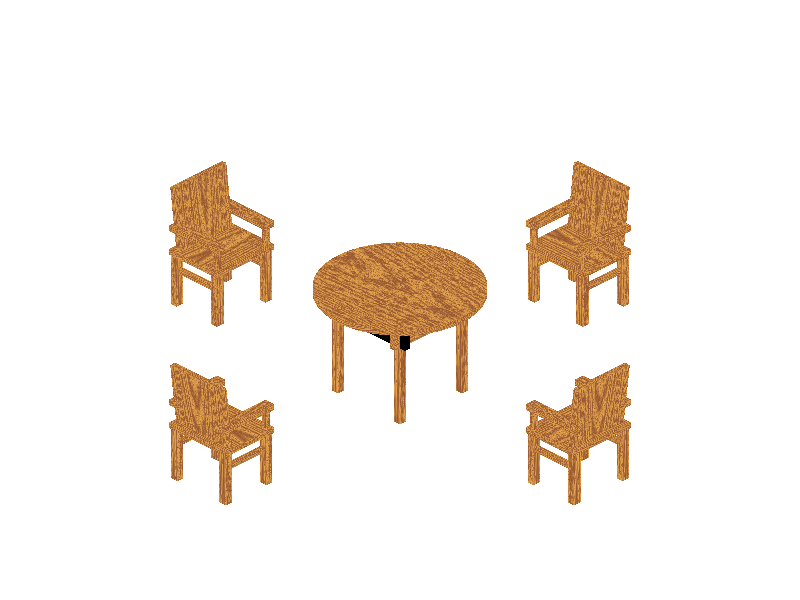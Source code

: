 //
// PovRay scene file for a simple wooden chair and table
//
// Author:   Hj. Malthaner
// Email:    hansjoerg.malthaner@gmx.de
// Creation:  08-Jun-03
// Update:    08-Dec-09
//
// Web:      http://opengameart.org/users/varkalandar
//
// This file is available under the GNU general
// public license v2 or newer.
//
// http://www.gnu.org/licenses/gpl-2.0.html
//
  
#declare Cam1 = camera {
	orthographic
	location < 2.5, 2.5*0.82, 2.5 >*1.4
	look_at < 0, 0, 0 >
}

camera { 
	Cam1 
}

light_source { 
	< 2.5*20, 100, 2.5*10 >
	color rgb < 1, 1, 1 > 
}

// sky sphere

sphere {
	<0,0,0>, 10000

	hollow

	pigment {
		color rgb 1
	}
}	


#declare FLOOR = 
plane 
{
  <0, 1, 0>, 0

  texture 
  {
		pigment 
    {
      color rgb 0.3
			quick_color rgb 1
		}

		normal 
    {
			bumps 0.1
			scale 0.5                
		}

		finish 
    {
			ambient 0.2
		}
	}
}


#declare TEX_WOOD = texture {

	pigment {
        	wood

	        color_map { 
        		[0.1 color rgb <0.60, 0.35, 0.20>]
        		[0.9 color rgb <0.90, 0.65, 0.30>]
                        [1.0 color rgb <0.60, 0.35, 0.20>]
                }
        	turbulence <0.06, 0.1, 1000>
        	scale <0.03, 0.03, 0.1>
        	rotate <1, 1, 0>
	}

	normal {
		bumps 0.4
		scale 0.4
	}
}


#declare CHAIRFOOT = box {

	<-0.15, 0, -0.15> 
	<0.15, 1.0, 0.15>

	texture {
		TEX_WOOD

		rotate <90, 0, 0>
	}
}

#declare FEET_THICK = 0.8;


#declare CHAIR = union {


	// Seat
	box {
		<-1, 1.7, -1>
		<1, 1.9, 1>

		texture {
			TEX_WOOD
		}
	}


	box {
		<-0.8, 1.1, 0.8>
		<0.8, 1.3, 0.9>

		texture {
			TEX_WOOD
			rotate <0, 90, 0>
		}
	}


	box {
		<-0.8, 1.1, -0.9>
		<0.8, 1.3, -0.8>

		texture {
			TEX_WOOD
			rotate <0, 90, 0>
		}
	}

	object {
		CHAIRFOOT
		scale <FEET_THICK, 1.7, FEET_THICK>
		translate <1-0.15, 0, 1-0.15>
	}

	object {
		CHAIRFOOT
		scale <FEET_THICK, 1.7, FEET_THICK>
		translate <1-0.15, 0, -1+0.15>
	}


	object {
		CHAIRFOOT
		scale <FEET_THICK, 1.7, FEET_THICK>
		translate <-1+0.15, 0, 1-0.15>
	}

	object {
		CHAIRFOOT
		scale <FEET_THICK, 1.7, FEET_THICK>
		translate <-1+0.15, 0, -1+0.15>
	}


	// Back

	box {
		<-1.0, 1.7, 0.9> 
		<-0.8, 4, -0.9>


		texture {
			TEX_WOOD
			rotate <90, 0, 0>
		}
		
                rotate <0, 0, 7>
                translate <0.4, 0.1, 0>
	}


	// Arm rests

	box {
		<-1, 2.5, 0.7>
		<1, 2.7, 1>

		texture {
			TEX_WOOD
			rotate <0, 90, 0>
		}
	}


	box {
		<-1, 2.5, -1>
		<1, 2.7, -0.7>

		texture {
			TEX_WOOD
			rotate <0, 90, 0>
		}
	}

        
        // Supports
        
	object {
		CHAIRFOOT
		scale <0.5, 0.6, 0.5>
		translate <1-0.15, 1.9, 1-0.15>
	}

	object {
		CHAIRFOOT
		scale <0.5, 0.6, 0.5>
		translate <1-0.15, 1.9, -1+0.15>
	}
  
  scale <1, 1, 1.2>
}

#declare TABLE_LEG = box {

	<-0.15, 0, -0.15> 
	<0.15, 1.0, 0.15>

	texture {
		TEX_WOOD

		rotate <90, 0, 0>
	}
}

#declare LEG_THICKNESS = 0.4;
#declare LEG_OFFSET = 0.8;

#declare TABLE = union {


	// Table top
	cone {
		<0, 1.7, 0>, 1.3
		<0, 1.8, 0>, 1.3

		texture {
			TEX_WOOD
		}
	}


	box {
		<-LEG_OFFSET, 1.3, LEG_OFFSET-0.1>
		<LEG_OFFSET, 1.7, LEG_OFFSET-0.2>

		texture {
			TEX_WOOD
			rotate <0, 90, 0>
		}
	}


	box {
		<-LEG_OFFSET, 1.3, -LEG_OFFSET+0.1>
		<LEG_OFFSET, 1.7, -LEG_OFFSET+0.2>

		texture {
			TEX_WOOD
			rotate <0, 90, 0>
		}
	}


	box {
		<LEG_OFFSET-0.2, 1.3, -LEG_OFFSET>
		<LEG_OFFSET-0.1, 1.7, LEG_OFFSET>

	}

        
   // Legs
        
	object {
		TABLE_LEG
		scale <LEG_THICKNESS, 1.7, LEG_THICKNESS>
		translate <LEG_OFFSET-0.15, 0, LEG_OFFSET-0.15>
	}

	object {
		TABLE_LEG
		scale <LEG_THICKNESS, 1.7, LEG_THICKNESS>
		translate <LEG_OFFSET-0.15, 0, -LEG_OFFSET+0.15>
	}


	object {
		TABLE_LEG
		scale <LEG_THICKNESS, 1.7, LEG_THICKNESS>
		translate <-LEG_OFFSET+0.15, 0, LEG_OFFSET-0.15>
	}

	object {
		TABLE_LEG
		scale <LEG_THICKNESS, 1.7, LEG_THICKNESS>
		translate <-LEG_OFFSET+0.15, 0, -LEG_OFFSET+0.15>
	}
}


union 
{
	object 
  {
		FLOOR
	}

	object 
  {
		TABLE
		scale 0.8
	}

  object 
  {
		CHAIR
		scale 0.4
    
    translate <-3, 0, 0>
    rotate <0, 0, 0>
	}

  object 
  {
		CHAIR
		scale 0.4
    
    translate <-3, 0, 0>
    rotate <0, 90, 0>
	}

  object 
  {
		CHAIR
		scale 0.4
    
    translate <-3, 0, 0>
    rotate <0, 180, 0>
	}

  object 
  {
		CHAIR
		scale 0.4
    
    translate <-3, 0, 0>
    rotate <0, 270, 0>
	}

  scale 0.8
	translate <0, -1, 0>
}
